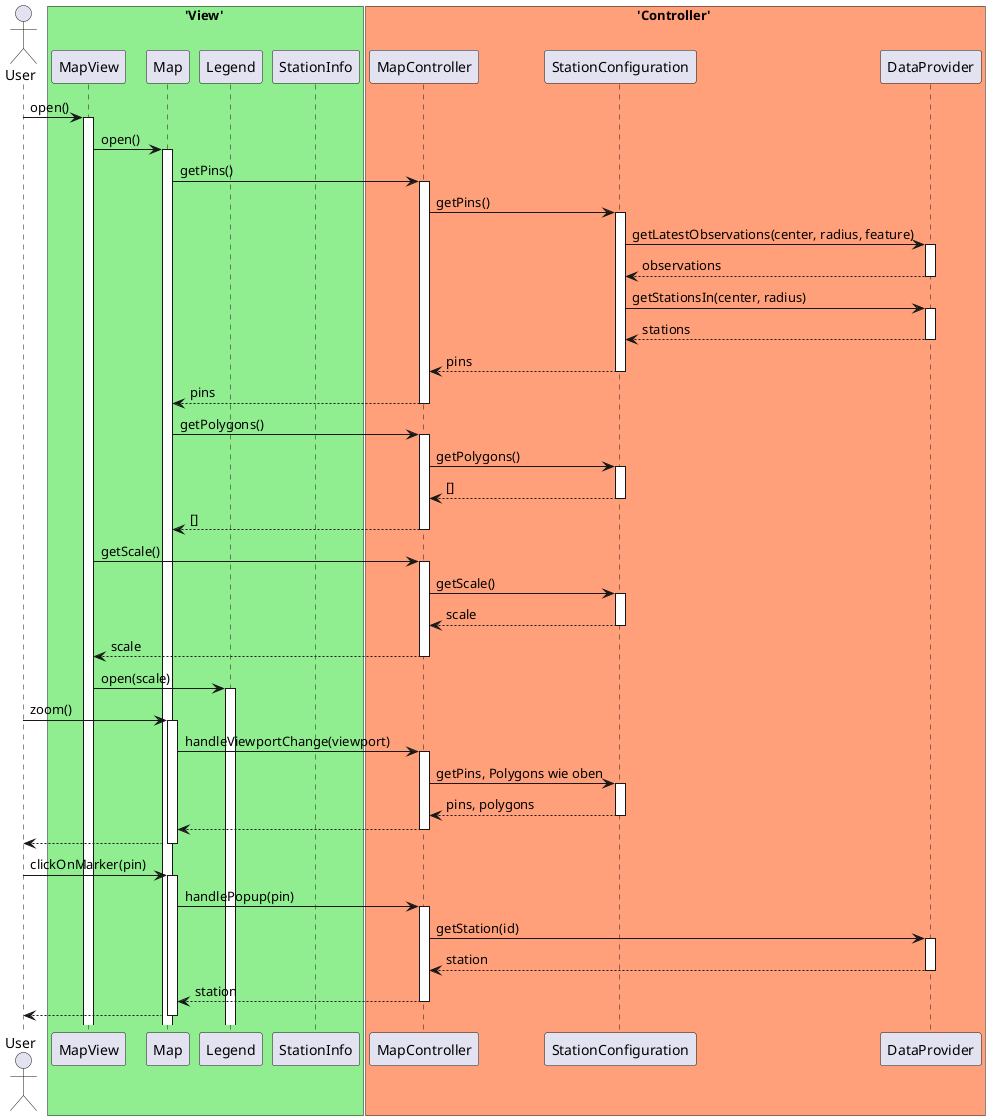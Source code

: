 @startuml MapPageScenario

actor User

box 'View' #LightGreen
participant MapView
participant Map
participant Legend 
participant StationInfo
end box

box 'Controller' #LightSalmon
participant MapController
participant StationConfiguration

participant DataProvider
end box
User -> MapView ++ : open()
MapView -> Map ++ : open()
Map -> MapController ++ : getPins()
MapController -> StationConfiguration ++ : getPins()
StationConfiguration -> DataProvider ++ : getLatestObservations(center, radius, feature)
return observations
StationConfiguration -> DataProvider ++ : getStationsIn(center, radius)
return stations
return pins
return pins
Map -> MapController ++ : getPolygons()
MapController -> StationConfiguration ++ : getPolygons()
return []
return []
MapView -> MapController ++ : getScale()
MapController -> StationConfiguration ++ : getScale()
return scale
return scale
MapView -> Legend ++ : open(scale)

'Nutzer zoomt'
User -> Map ++ : zoom()
Map -> MapController ++ : handleViewportChange(viewport)
MapController -> StationConfiguration ++ : getPins, Polygons wie oben
return pins, polygons
return 
return

'Nutzer wählt Station'
User -> Map ++ : clickOnMarker(pin)
Map -> MapController ++ : handlePopup(pin)
MapController -> DataProvider ++ : getStation(id)
return station
return station
return
@enduml